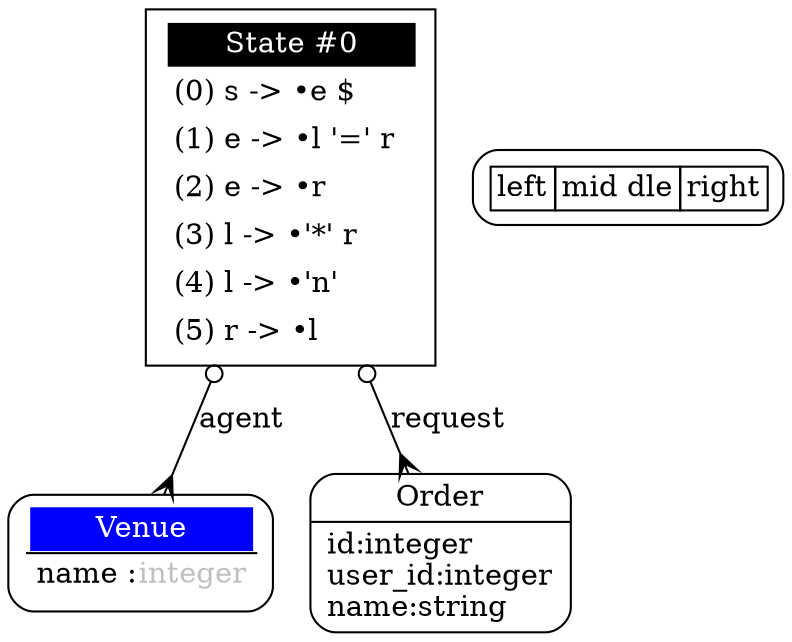 digraph models_diagram {
  graph[overlap=false, splines=true]
    "User" [shape=record, label=<<table border="0" cellborder="0" cellpadding="3" bgcolor="white"><tr><td bgcolor="black" align="center" colspan="2"><font color="white">State #0</font></td></tr><tr><td align="left" port="r0">&#40;0&#41; s -&gt; &bull;e $ </td></tr><tr><td align="left" port="r1">&#40;1&#41; e -&gt; &bull;l '=' r </td></tr><tr><td align="left" port="r2">&#40;2&#41; e -&gt; &bull;r </td></tr><tr><td align="left" port="r3">&#40;3&#41; l -&gt; &bull;'*' r </td></tr><tr><td align="left" port="r4">&#40;4&#41; l -&gt; &bull;'n' </td></tr><tr><td align="left" port="r5">&#40;5&#41; r -&gt; &bull;l </td></tr></table>>]
    "Venue" [shape=Mrecord, label=<
      <table border="0" cellborder="0" cellpadding="3">
        <tr><td bgcolor="blue"><font color="white">Venue</font></td></tr>
        <hr/>
        <tr><td>name :<font color="gray">integer</font></td></tr>
      </table>
    >]
    "Order" [shape=Mrecord, label="{Order|id:integer\luser_id:integer\lname:string\l}"]
    struct1 [shape=box, style=rounded label=<
    <TABLE BORDER="0" CELLBORDER="1" CELLSPACING="0">
    <TR><TD>left</TD><TD PORT="f1">mid dle</TD><TD PORT="f2">right</TD></TR>
    </TABLE>>];

    "User" -> "Order" [arrowtail=odot, arrowhead=crow, dir=both, label="request"]
    "User" -> "Venue" [arrowtail=odot, arrowhead=crow, dir=both, label=agent]
}
